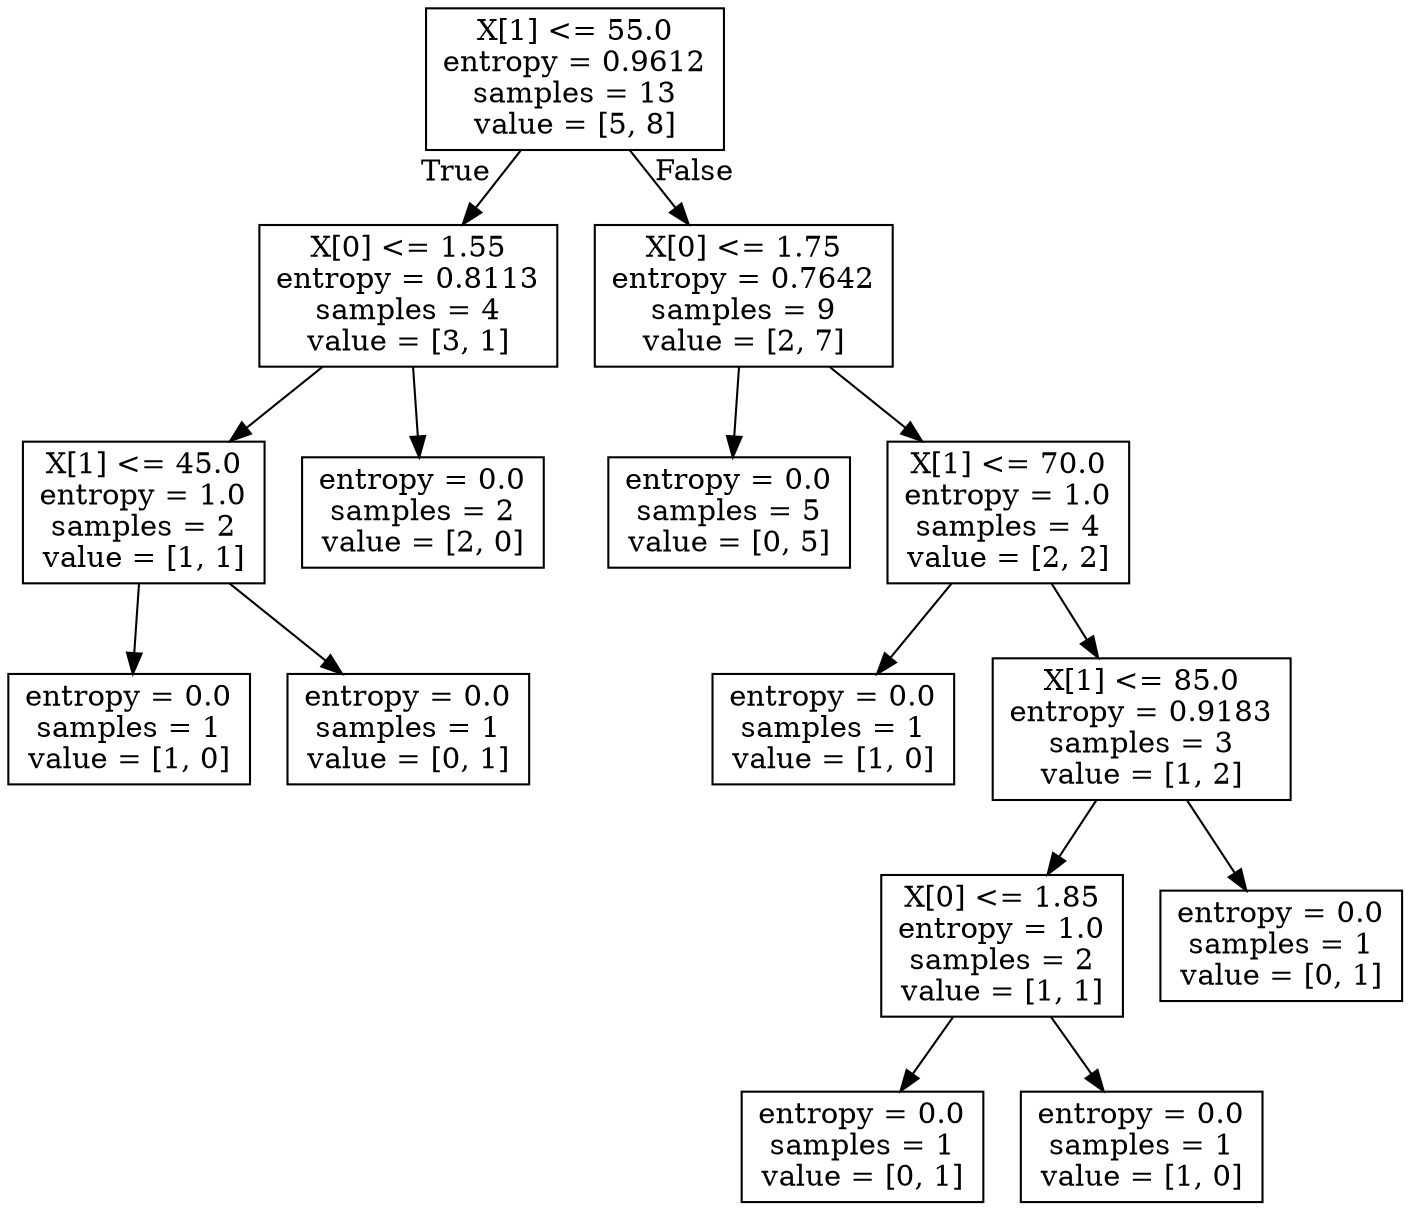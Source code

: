digraph Tree {
node [shape=box] ;
0 [label="X[1] <= 55.0\nentropy = 0.9612\nsamples = 13\nvalue = [5, 8]"] ;
1 [label="X[0] <= 1.55\nentropy = 0.8113\nsamples = 4\nvalue = [3, 1]"] ;
0 -> 1 [labeldistance=2.5, labelangle=45, headlabel="True"] ;
2 [label="X[1] <= 45.0\nentropy = 1.0\nsamples = 2\nvalue = [1, 1]"] ;
1 -> 2 ;
3 [label="entropy = 0.0\nsamples = 1\nvalue = [1, 0]"] ;
2 -> 3 ;
4 [label="entropy = 0.0\nsamples = 1\nvalue = [0, 1]"] ;
2 -> 4 ;
5 [label="entropy = 0.0\nsamples = 2\nvalue = [2, 0]"] ;
1 -> 5 ;
6 [label="X[0] <= 1.75\nentropy = 0.7642\nsamples = 9\nvalue = [2, 7]"] ;
0 -> 6 [labeldistance=2.5, labelangle=-45, headlabel="False"] ;
7 [label="entropy = 0.0\nsamples = 5\nvalue = [0, 5]"] ;
6 -> 7 ;
8 [label="X[1] <= 70.0\nentropy = 1.0\nsamples = 4\nvalue = [2, 2]"] ;
6 -> 8 ;
9 [label="entropy = 0.0\nsamples = 1\nvalue = [1, 0]"] ;
8 -> 9 ;
10 [label="X[1] <= 85.0\nentropy = 0.9183\nsamples = 3\nvalue = [1, 2]"] ;
8 -> 10 ;
11 [label="X[0] <= 1.85\nentropy = 1.0\nsamples = 2\nvalue = [1, 1]"] ;
10 -> 11 ;
12 [label="entropy = 0.0\nsamples = 1\nvalue = [0, 1]"] ;
11 -> 12 ;
13 [label="entropy = 0.0\nsamples = 1\nvalue = [1, 0]"] ;
11 -> 13 ;
14 [label="entropy = 0.0\nsamples = 1\nvalue = [0, 1]"] ;
10 -> 14 ;
}